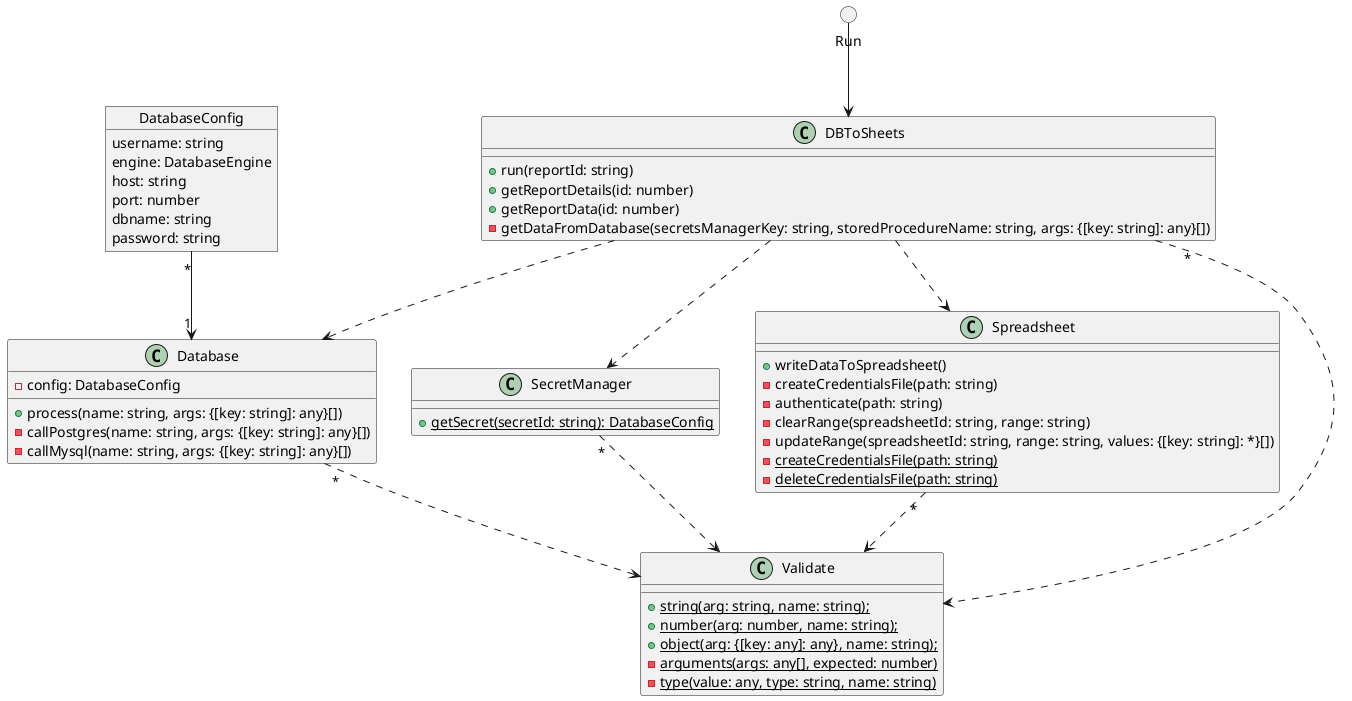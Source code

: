 @startuml
object DatabaseConfig {
  username: string
  engine: DatabaseEngine
  host: string
  port: number
  dbname: string
  password: string
}

class Database {
  -config: DatabaseConfig
  +process(name: string, args: {[key: string]: any}[])
  -callPostgres(name: string, args: {[key: string]: any}[])
  -callMysql(name: string, args: {[key: string]: any}[])
}

class SecretManager {
  {static} +getSecret(secretId: string): DatabaseConfig
}

class Spreadsheet {
  +writeDataToSpreadsheet()
  -createCredentialsFile(path: string)
  -authenticate(path: string)
  -clearRange(spreadsheetId: string, range: string)
  -updateRange(spreadsheetId: string, range: string, values: {[key: string]: *}[])
  {static} -createCredentialsFile(path: string)
  {static} -deleteCredentialsFile(path: string)
}

class DBToSheets {
  +run(reportId: string)
  +getReportDetails(id: number)
  +getReportData(id: number)
  -getDataFromDatabase(secretsManagerKey: string, storedProcedureName: string, args: {[key: string]: any}[])
}

class Validate {
  {static} +string(arg: string, name: string);
  {static} +number(arg: number, name: string);
  {static} +object(arg: {[key: any]: any}, name: string);
  {static} -arguments(args: any[], expected: number)
  {static} -type(value: any, type: string, name: string)
}

circle Run


Run --> DBToSheets

DBToSheets ..> Database
DatabaseConfig "*" --> "1" Database
Database "*" ..> Validate

DBToSheets ..> SecretManager
SecretManager "*" ..> Validate

DBToSheets ..> Spreadsheet
Spreadsheet "*" ..> Validate

DBToSheets "*" ..> Validate
@enduml
